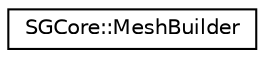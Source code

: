 digraph "Graphical Class Hierarchy"
{
 // LATEX_PDF_SIZE
  edge [fontname="Helvetica",fontsize="10",labelfontname="Helvetica",labelfontsize="10"];
  node [fontname="Helvetica",fontsize="10",shape=record];
  rankdir="LR";
  Node0 [label="SGCore::MeshBuilder",height=0.2,width=0.4,color="black", fillcolor="white", style="filled",URL="$structSGCore_1_1MeshBuilder.html",tooltip=" "];
}

